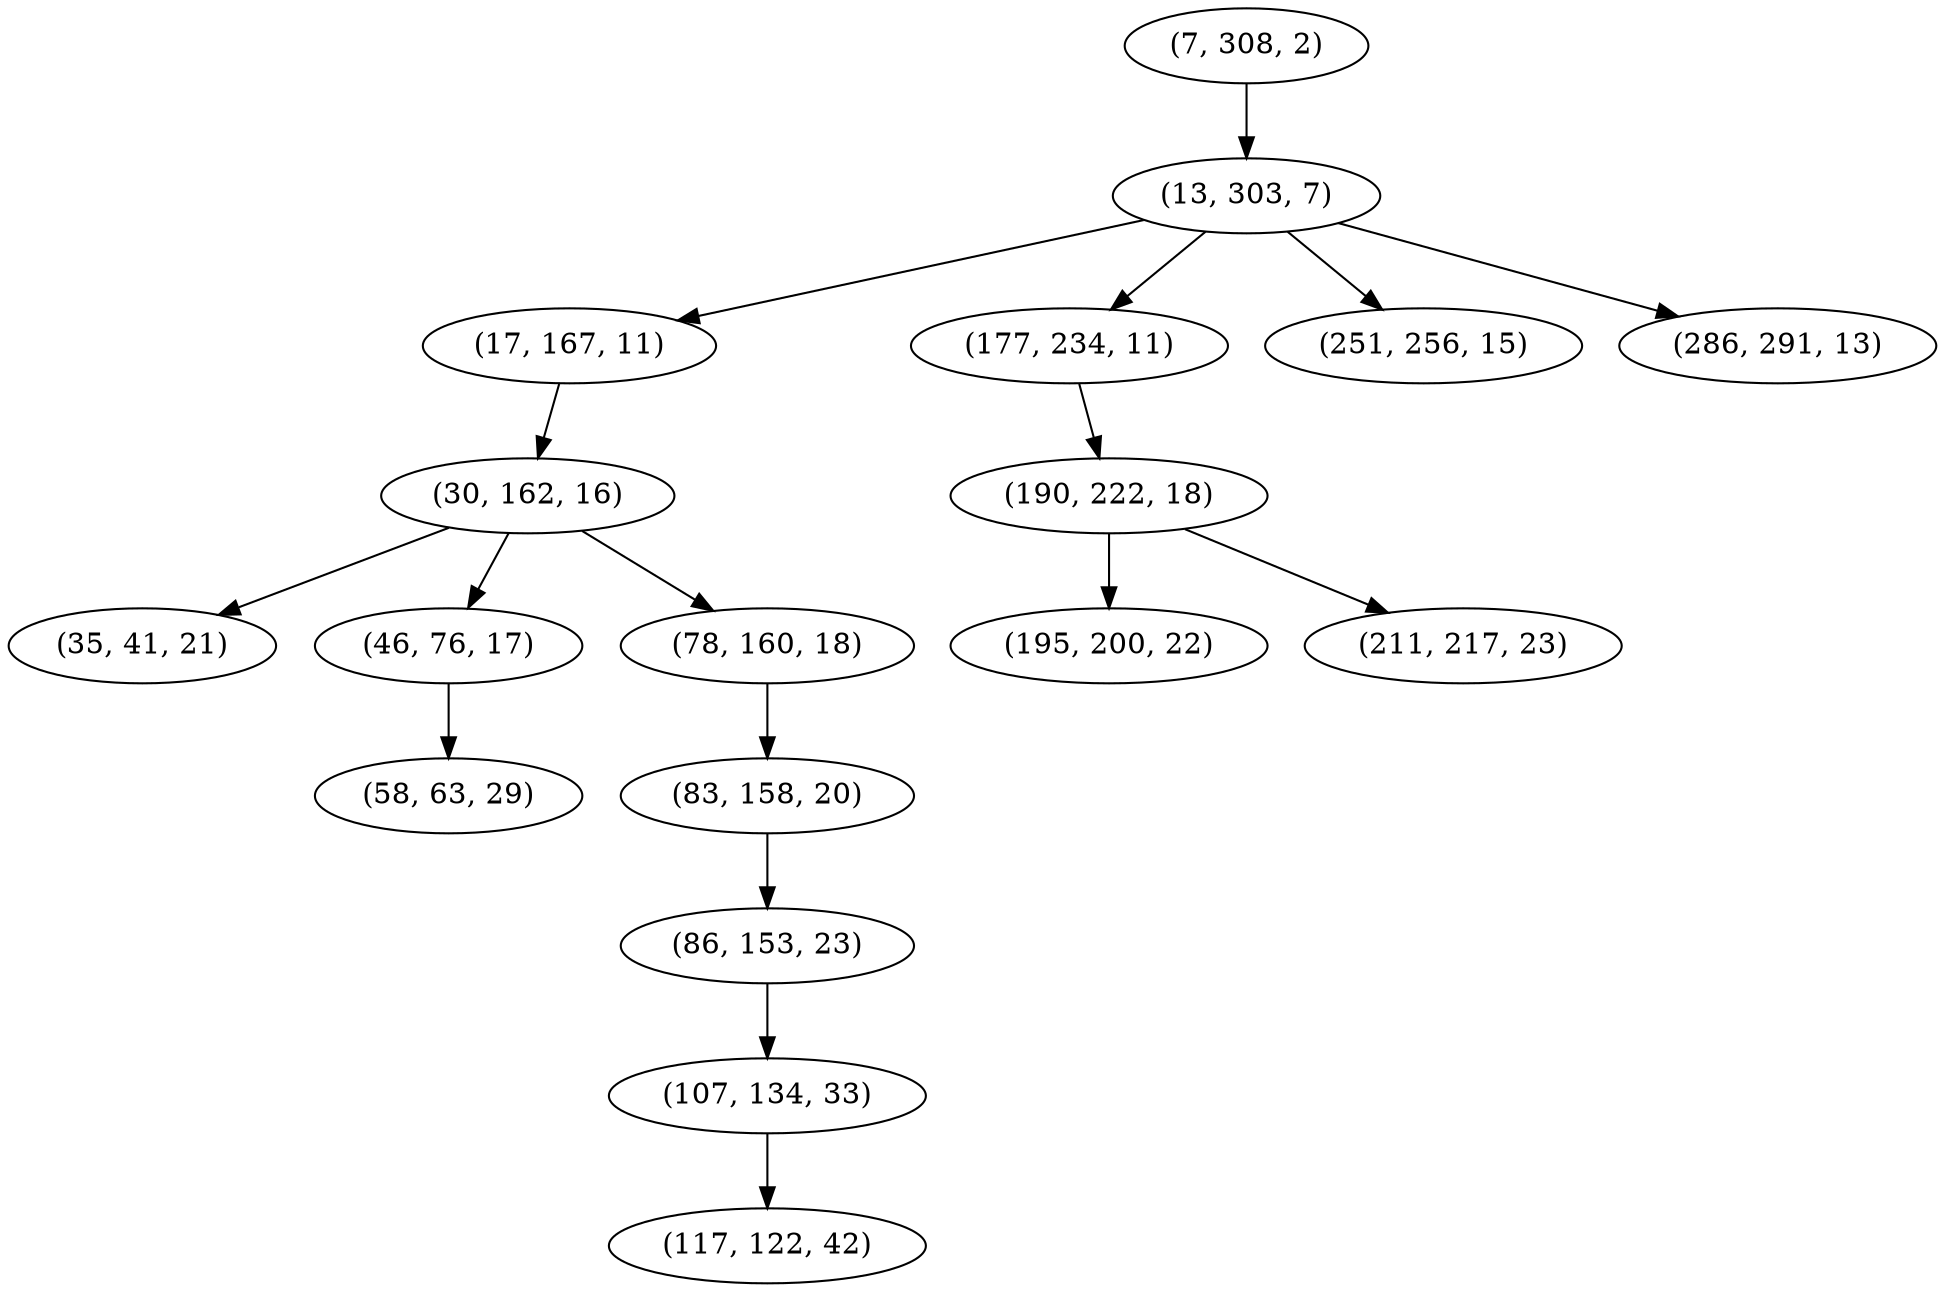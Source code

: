 digraph tree {
    "(7, 308, 2)";
    "(13, 303, 7)";
    "(17, 167, 11)";
    "(30, 162, 16)";
    "(35, 41, 21)";
    "(46, 76, 17)";
    "(58, 63, 29)";
    "(78, 160, 18)";
    "(83, 158, 20)";
    "(86, 153, 23)";
    "(107, 134, 33)";
    "(117, 122, 42)";
    "(177, 234, 11)";
    "(190, 222, 18)";
    "(195, 200, 22)";
    "(211, 217, 23)";
    "(251, 256, 15)";
    "(286, 291, 13)";
    "(7, 308, 2)" -> "(13, 303, 7)";
    "(13, 303, 7)" -> "(17, 167, 11)";
    "(13, 303, 7)" -> "(177, 234, 11)";
    "(13, 303, 7)" -> "(251, 256, 15)";
    "(13, 303, 7)" -> "(286, 291, 13)";
    "(17, 167, 11)" -> "(30, 162, 16)";
    "(30, 162, 16)" -> "(35, 41, 21)";
    "(30, 162, 16)" -> "(46, 76, 17)";
    "(30, 162, 16)" -> "(78, 160, 18)";
    "(46, 76, 17)" -> "(58, 63, 29)";
    "(78, 160, 18)" -> "(83, 158, 20)";
    "(83, 158, 20)" -> "(86, 153, 23)";
    "(86, 153, 23)" -> "(107, 134, 33)";
    "(107, 134, 33)" -> "(117, 122, 42)";
    "(177, 234, 11)" -> "(190, 222, 18)";
    "(190, 222, 18)" -> "(195, 200, 22)";
    "(190, 222, 18)" -> "(211, 217, 23)";
}
